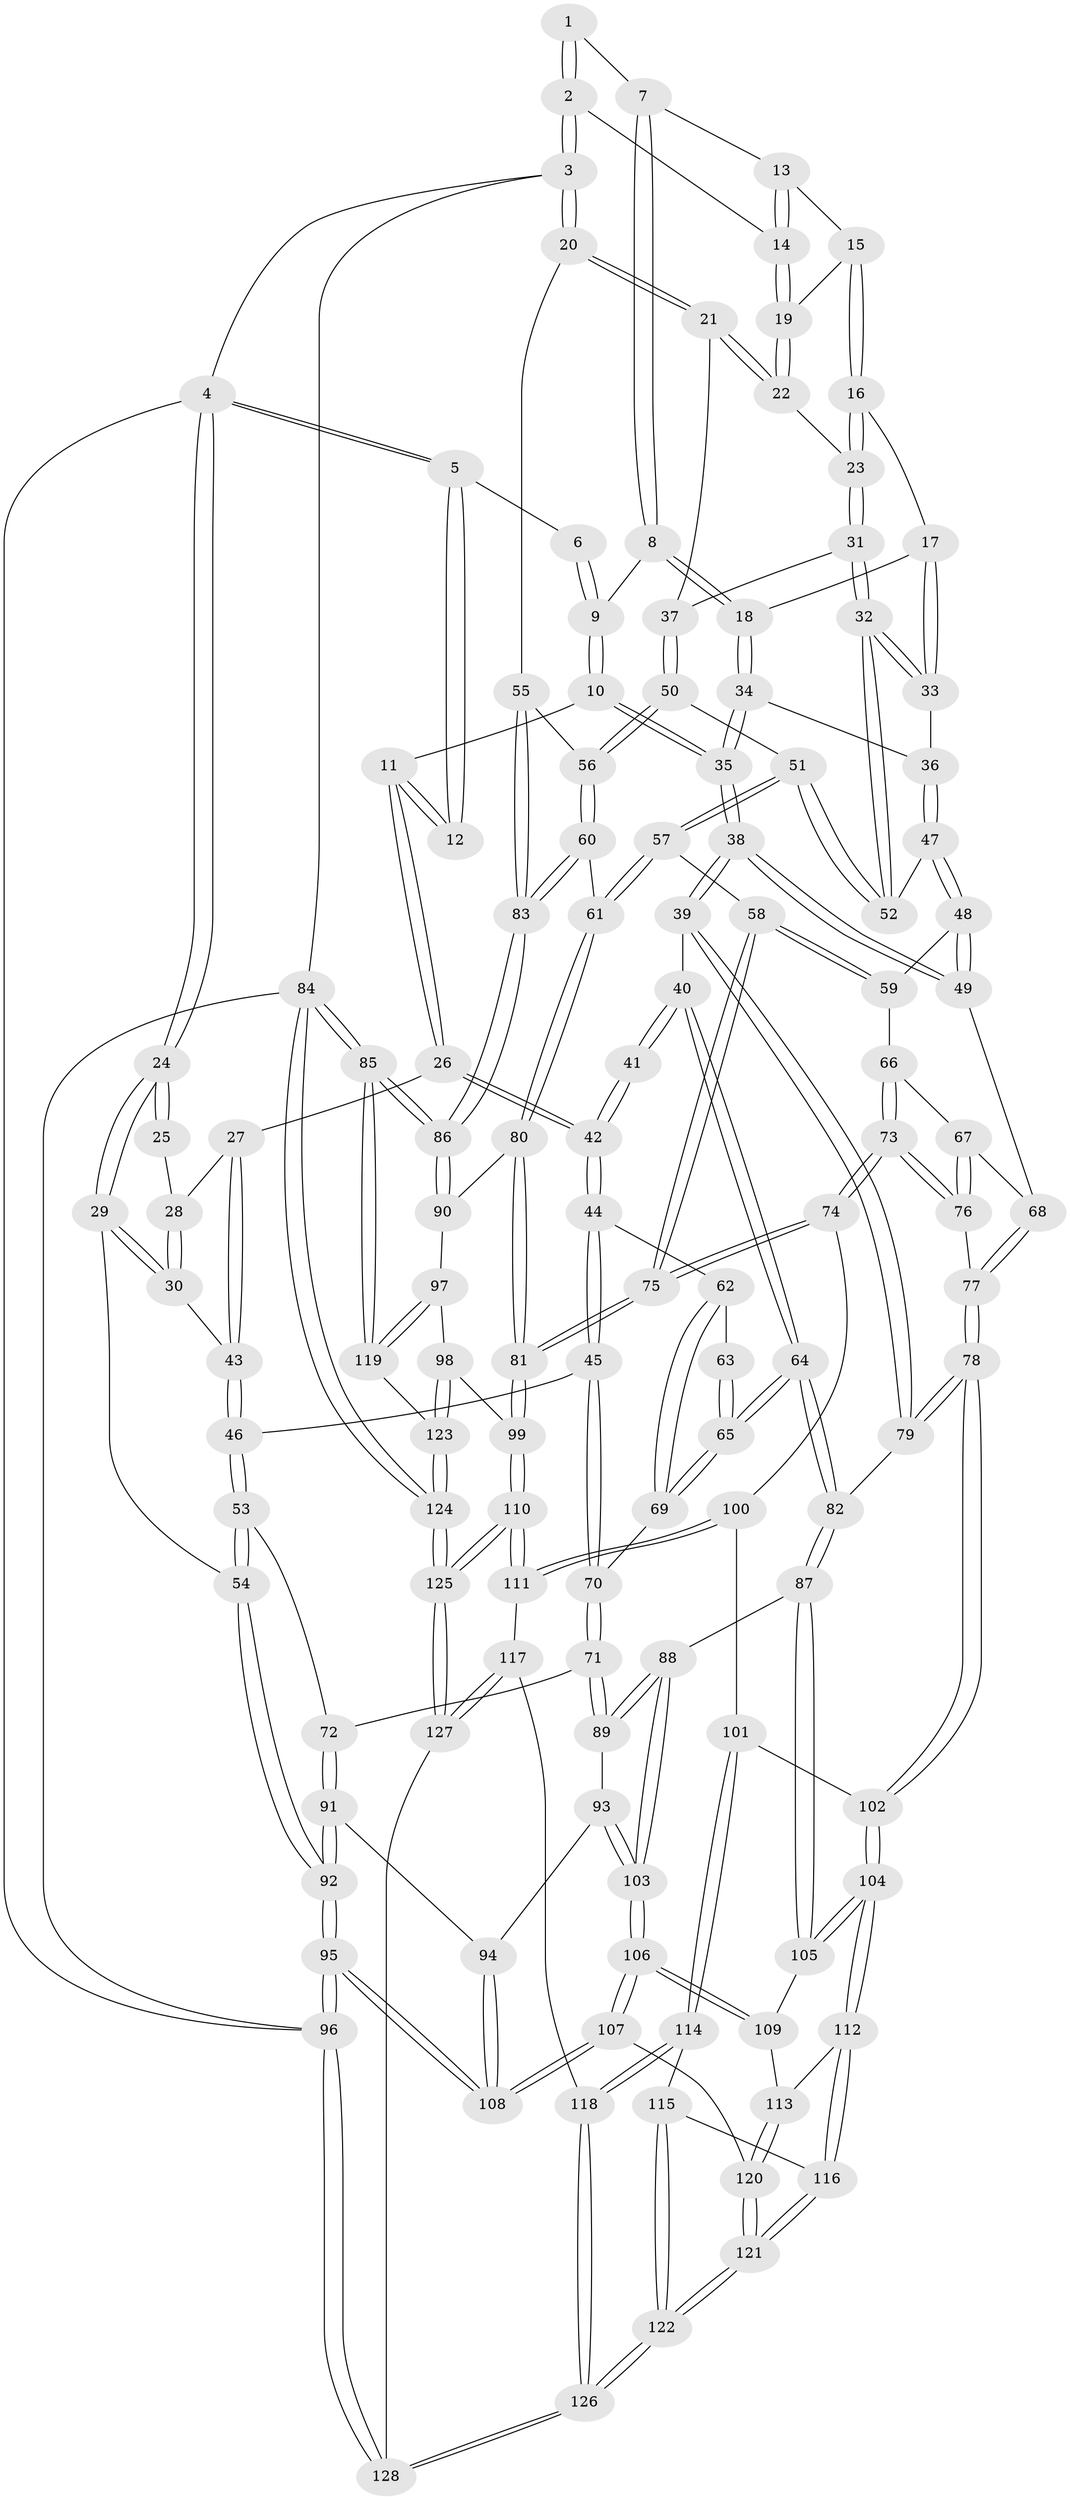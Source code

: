 // coarse degree distribution, {5: 0.35294117647058826, 3: 0.13725490196078433, 2: 0.058823529411764705, 6: 0.13725490196078433, 1: 0.0196078431372549, 4: 0.27450980392156865, 10: 0.0196078431372549}
// Generated by graph-tools (version 1.1) at 2025/04/03/04/25 22:04:48]
// undirected, 128 vertices, 317 edges
graph export_dot {
graph [start="1"]
  node [color=gray90,style=filled];
  1 [pos="+0.4934467945114916+0"];
  2 [pos="+1+0"];
  3 [pos="+1+0"];
  4 [pos="+0+0"];
  5 [pos="+0.3067932006436443+0"];
  6 [pos="+0.37876441387121595+0"];
  7 [pos="+0.5739420612375508+0.03657922281190689"];
  8 [pos="+0.5215291368714848+0.22575742936328613"];
  9 [pos="+0.45509321501032+0.2355988149843467"];
  10 [pos="+0.4277021107572629+0.25085434212899127"];
  11 [pos="+0.3331327968475114+0.255129116480689"];
  12 [pos="+0.2698933743425797+0.14955450480583823"];
  13 [pos="+0.6447379345511851+0.0759823071492668"];
  14 [pos="+0.9077336366348085+0"];
  15 [pos="+0.6744784732903524+0.1354584691637053"];
  16 [pos="+0.6631638575811688+0.2157623302115607"];
  17 [pos="+0.624797970830855+0.23407184887871627"];
  18 [pos="+0.5718808759202543+0.25322342769209627"];
  19 [pos="+0.8570691730867531+0.12582173817410947"];
  20 [pos="+1+0.3272314433732535"];
  21 [pos="+1+0.33003326799771"];
  22 [pos="+0.8431259808079586+0.22053232925230948"];
  23 [pos="+0.8131230214385662+0.26022198405942853"];
  24 [pos="+0+0"];
  25 [pos="+0.205872160960723+0.1657803986034481"];
  26 [pos="+0.30277844509615914+0.30215657210081626"];
  27 [pos="+0.2023449037992086+0.32867003680730716"];
  28 [pos="+0.09909284918325519+0.21412244069932262"];
  29 [pos="+0+0.17052039690477538"];
  30 [pos="+0+0.18284705285899464"];
  31 [pos="+0.8070584469208253+0.30910121573426574"];
  32 [pos="+0.7803210926680245+0.383544312497593"];
  33 [pos="+0.7524405647887985+0.37759860339033186"];
  34 [pos="+0.5948826183889457+0.3327382053632267"];
  35 [pos="+0.47633141527218414+0.4449640512571063"];
  36 [pos="+0.6265754990061976+0.36046294027016607"];
  37 [pos="+1+0.3745089754987718"];
  38 [pos="+0.46720854305157133+0.48612606152695226"];
  39 [pos="+0.4437288791614923+0.5009105965011993"];
  40 [pos="+0.38450232894744685+0.4821155267715183"];
  41 [pos="+0.37250022533356153+0.4778661287628123"];
  42 [pos="+0.31206503294985155+0.3537547074089776"];
  43 [pos="+0.1786818204481569+0.35880492482435405"];
  44 [pos="+0.19764212101468637+0.49346566918055934"];
  45 [pos="+0.1970300846207205+0.4934001093548042"];
  46 [pos="+0.139792455783483+0.43892608923272747"];
  47 [pos="+0.6067827571050143+0.4710521757323147"];
  48 [pos="+0.5936507662410209+0.4972499263945338"];
  49 [pos="+0.560786839678117+0.505739880085016"];
  50 [pos="+0.8902261661984563+0.45896788476462613"];
  51 [pos="+0.7971527591092459+0.4326724833090545"];
  52 [pos="+0.7830312803010552+0.3954926216398728"];
  53 [pos="+0+0.44694544631749783"];
  54 [pos="+0+0.4366071853887623"];
  55 [pos="+1+0.3617663649655031"];
  56 [pos="+0.9203611769855446+0.5030155568479907"];
  57 [pos="+0.7736209920928007+0.4884873770303773"];
  58 [pos="+0.7597304892104293+0.5132535588137367"];
  59 [pos="+0.6477315462420441+0.522783636847211"];
  60 [pos="+0.9484670126114523+0.5632253911570608"];
  61 [pos="+0.9130863195977347+0.5993330500576269"];
  62 [pos="+0.19841814413522915+0.49376239239244923"];
  63 [pos="+0.3513869718927772+0.4862295869370758"];
  64 [pos="+0.29087721434089314+0.6524786375382542"];
  65 [pos="+0.2772844553785275+0.6026636838485275"];
  66 [pos="+0.6484875207846882+0.5713083213213193"];
  67 [pos="+0.5934062604801928+0.5878620709360157"];
  68 [pos="+0.5736212574367195+0.570200115891156"];
  69 [pos="+0.2739478902703985+0.5992318198081017"];
  70 [pos="+0.15110176532523412+0.592597005028703"];
  71 [pos="+0.13554656779193325+0.6173816372428521"];
  72 [pos="+0.1207441005975648+0.6196866209403056"];
  73 [pos="+0.6560007451277879+0.6535843988004418"];
  74 [pos="+0.6585597965099371+0.6553076925715957"];
  75 [pos="+0.7729676223301628+0.6702187846641684"];
  76 [pos="+0.6534454054372721+0.6530920533407262"];
  77 [pos="+0.5402356827136632+0.662848124558391"];
  78 [pos="+0.48987318570145044+0.6890073916750489"];
  79 [pos="+0.4350918530302048+0.6036838217710564"];
  80 [pos="+0.8837567133758434+0.6408908120947421"];
  81 [pos="+0.7736935595491425+0.6710098775931587"];
  82 [pos="+0.293216070209444+0.6626383367837841"];
  83 [pos="+1+0.5965820109921933"];
  84 [pos="+1+1"];
  85 [pos="+1+0.791501706783487"];
  86 [pos="+1+0.7494561007262408"];
  87 [pos="+0.2882321323454247+0.6721184709153398"];
  88 [pos="+0.2840201219755203+0.6738439135277997"];
  89 [pos="+0.16509139235351641+0.6423514516052445"];
  90 [pos="+0.9151126497187924+0.6714705376091267"];
  91 [pos="+0.05234001602073973+0.7231029823372611"];
  92 [pos="+0+0.9636683061997346"];
  93 [pos="+0.1638755209536886+0.7218276981300424"];
  94 [pos="+0.14483411330802706+0.7295757262784939"];
  95 [pos="+0+1"];
  96 [pos="+0+1"];
  97 [pos="+0.9347501485324334+0.796176695731532"];
  98 [pos="+0.821812075078871+0.8144234878744294"];
  99 [pos="+0.7796945296229922+0.8031403136177855"];
  100 [pos="+0.6194511882258996+0.7367685995683463"];
  101 [pos="+0.49917810556850356+0.7099457936557377"];
  102 [pos="+0.4894790538558705+0.6955817568686492"];
  103 [pos="+0.2230382591723264+0.756087079997224"];
  104 [pos="+0.4123336796536439+0.7510533926902254"];
  105 [pos="+0.3220644339766092+0.7153156331896529"];
  106 [pos="+0.211589260822621+0.8620545533643328"];
  107 [pos="+0.20977694569293584+0.8695828693979323"];
  108 [pos="+0.1528758072364666+0.9039804244117319"];
  109 [pos="+0.3192086538608191+0.7578141921608134"];
  110 [pos="+0.7493695224450628+0.8316874601211194"];
  111 [pos="+0.6417622595129449+0.8282917109163629"];
  112 [pos="+0.3977737440690535+0.8217902534330486"];
  113 [pos="+0.3473723586387439+0.8323765511289236"];
  114 [pos="+0.5452215456240829+0.8476645535519305"];
  115 [pos="+0.4725250257106549+0.8600761403817387"];
  116 [pos="+0.42621008381774234+0.8493442943373036"];
  117 [pos="+0.5710276154490578+0.8583126073978736"];
  118 [pos="+0.555373423471783+0.8538094810792576"];
  119 [pos="+1+0.8164674799984523"];
  120 [pos="+0.2860767536480247+0.8780081184433055"];
  121 [pos="+0.37034904797488094+0.967338605004885"];
  122 [pos="+0.4124217305304114+1"];
  123 [pos="+0.9069158130065784+0.9457528196502396"];
  124 [pos="+0.8984996365026129+1"];
  125 [pos="+0.7367881713036556+1"];
  126 [pos="+0.4140368118007246+1"];
  127 [pos="+0.6617941398046489+1"];
  128 [pos="+0.4222457441183477+1"];
  1 -- 2;
  1 -- 2;
  1 -- 7;
  2 -- 3;
  2 -- 3;
  2 -- 14;
  3 -- 4;
  3 -- 20;
  3 -- 20;
  3 -- 84;
  4 -- 5;
  4 -- 5;
  4 -- 24;
  4 -- 24;
  4 -- 96;
  5 -- 6;
  5 -- 12;
  5 -- 12;
  6 -- 9;
  6 -- 9;
  7 -- 8;
  7 -- 8;
  7 -- 13;
  8 -- 9;
  8 -- 18;
  8 -- 18;
  9 -- 10;
  9 -- 10;
  10 -- 11;
  10 -- 35;
  10 -- 35;
  11 -- 12;
  11 -- 12;
  11 -- 26;
  11 -- 26;
  13 -- 14;
  13 -- 14;
  13 -- 15;
  14 -- 19;
  14 -- 19;
  15 -- 16;
  15 -- 16;
  15 -- 19;
  16 -- 17;
  16 -- 23;
  16 -- 23;
  17 -- 18;
  17 -- 33;
  17 -- 33;
  18 -- 34;
  18 -- 34;
  19 -- 22;
  19 -- 22;
  20 -- 21;
  20 -- 21;
  20 -- 55;
  21 -- 22;
  21 -- 22;
  21 -- 37;
  22 -- 23;
  23 -- 31;
  23 -- 31;
  24 -- 25;
  24 -- 25;
  24 -- 29;
  24 -- 29;
  25 -- 28;
  26 -- 27;
  26 -- 42;
  26 -- 42;
  27 -- 28;
  27 -- 43;
  27 -- 43;
  28 -- 30;
  28 -- 30;
  29 -- 30;
  29 -- 30;
  29 -- 54;
  30 -- 43;
  31 -- 32;
  31 -- 32;
  31 -- 37;
  32 -- 33;
  32 -- 33;
  32 -- 52;
  32 -- 52;
  33 -- 36;
  34 -- 35;
  34 -- 35;
  34 -- 36;
  35 -- 38;
  35 -- 38;
  36 -- 47;
  36 -- 47;
  37 -- 50;
  37 -- 50;
  38 -- 39;
  38 -- 39;
  38 -- 49;
  38 -- 49;
  39 -- 40;
  39 -- 79;
  39 -- 79;
  40 -- 41;
  40 -- 41;
  40 -- 64;
  40 -- 64;
  41 -- 42;
  41 -- 42;
  42 -- 44;
  42 -- 44;
  43 -- 46;
  43 -- 46;
  44 -- 45;
  44 -- 45;
  44 -- 62;
  45 -- 46;
  45 -- 70;
  45 -- 70;
  46 -- 53;
  46 -- 53;
  47 -- 48;
  47 -- 48;
  47 -- 52;
  48 -- 49;
  48 -- 49;
  48 -- 59;
  49 -- 68;
  50 -- 51;
  50 -- 56;
  50 -- 56;
  51 -- 52;
  51 -- 52;
  51 -- 57;
  51 -- 57;
  53 -- 54;
  53 -- 54;
  53 -- 72;
  54 -- 92;
  54 -- 92;
  55 -- 56;
  55 -- 83;
  55 -- 83;
  56 -- 60;
  56 -- 60;
  57 -- 58;
  57 -- 61;
  57 -- 61;
  58 -- 59;
  58 -- 59;
  58 -- 75;
  58 -- 75;
  59 -- 66;
  60 -- 61;
  60 -- 83;
  60 -- 83;
  61 -- 80;
  61 -- 80;
  62 -- 63;
  62 -- 69;
  62 -- 69;
  63 -- 65;
  63 -- 65;
  64 -- 65;
  64 -- 65;
  64 -- 82;
  64 -- 82;
  65 -- 69;
  65 -- 69;
  66 -- 67;
  66 -- 73;
  66 -- 73;
  67 -- 68;
  67 -- 76;
  67 -- 76;
  68 -- 77;
  68 -- 77;
  69 -- 70;
  70 -- 71;
  70 -- 71;
  71 -- 72;
  71 -- 89;
  71 -- 89;
  72 -- 91;
  72 -- 91;
  73 -- 74;
  73 -- 74;
  73 -- 76;
  73 -- 76;
  74 -- 75;
  74 -- 75;
  74 -- 100;
  75 -- 81;
  75 -- 81;
  76 -- 77;
  77 -- 78;
  77 -- 78;
  78 -- 79;
  78 -- 79;
  78 -- 102;
  78 -- 102;
  79 -- 82;
  80 -- 81;
  80 -- 81;
  80 -- 90;
  81 -- 99;
  81 -- 99;
  82 -- 87;
  82 -- 87;
  83 -- 86;
  83 -- 86;
  84 -- 85;
  84 -- 85;
  84 -- 124;
  84 -- 124;
  84 -- 96;
  85 -- 86;
  85 -- 86;
  85 -- 119;
  85 -- 119;
  86 -- 90;
  86 -- 90;
  87 -- 88;
  87 -- 105;
  87 -- 105;
  88 -- 89;
  88 -- 89;
  88 -- 103;
  88 -- 103;
  89 -- 93;
  90 -- 97;
  91 -- 92;
  91 -- 92;
  91 -- 94;
  92 -- 95;
  92 -- 95;
  93 -- 94;
  93 -- 103;
  93 -- 103;
  94 -- 108;
  94 -- 108;
  95 -- 96;
  95 -- 96;
  95 -- 108;
  95 -- 108;
  96 -- 128;
  96 -- 128;
  97 -- 98;
  97 -- 119;
  97 -- 119;
  98 -- 99;
  98 -- 123;
  98 -- 123;
  99 -- 110;
  99 -- 110;
  100 -- 101;
  100 -- 111;
  100 -- 111;
  101 -- 102;
  101 -- 114;
  101 -- 114;
  102 -- 104;
  102 -- 104;
  103 -- 106;
  103 -- 106;
  104 -- 105;
  104 -- 105;
  104 -- 112;
  104 -- 112;
  105 -- 109;
  106 -- 107;
  106 -- 107;
  106 -- 109;
  106 -- 109;
  107 -- 108;
  107 -- 108;
  107 -- 120;
  109 -- 113;
  110 -- 111;
  110 -- 111;
  110 -- 125;
  110 -- 125;
  111 -- 117;
  112 -- 113;
  112 -- 116;
  112 -- 116;
  113 -- 120;
  113 -- 120;
  114 -- 115;
  114 -- 118;
  114 -- 118;
  115 -- 116;
  115 -- 122;
  115 -- 122;
  116 -- 121;
  116 -- 121;
  117 -- 118;
  117 -- 127;
  117 -- 127;
  118 -- 126;
  118 -- 126;
  119 -- 123;
  120 -- 121;
  120 -- 121;
  121 -- 122;
  121 -- 122;
  122 -- 126;
  122 -- 126;
  123 -- 124;
  123 -- 124;
  124 -- 125;
  124 -- 125;
  125 -- 127;
  125 -- 127;
  126 -- 128;
  126 -- 128;
  127 -- 128;
}
